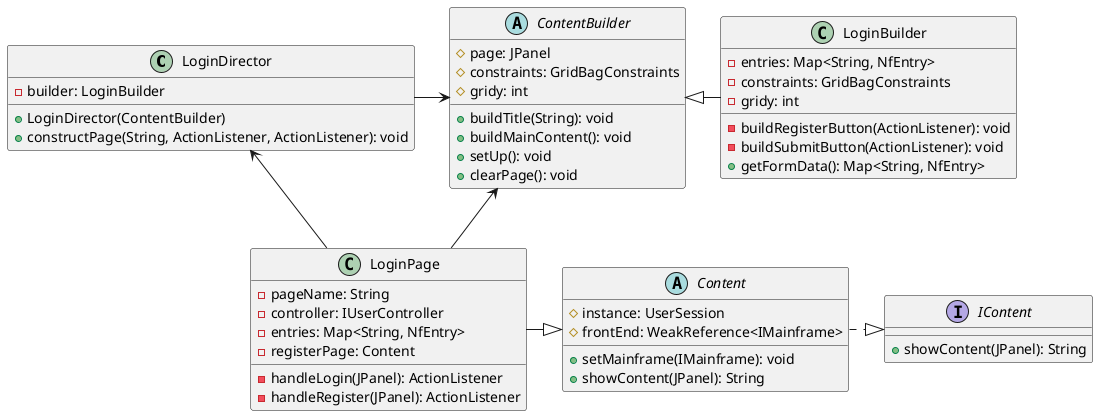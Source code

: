 @startuml
'https://plantuml.com/sequence-diagram
class LoginDirector {
    -builder: LoginBuilder

    +LoginDirector(ContentBuilder)
    +constructPage(String, ActionListener, ActionListener): void
}

abstract class ContentBuilder {
    #page: JPanel
    #constraints: GridBagConstraints
    #gridy: int

    +buildTitle(String): void
    +buildMainContent(): void
    +setUp(): void
    +clearPage(): void
}

class LoginBuilder {
    -entries: Map<String, NfEntry>
    -constraints: GridBagConstraints
    -gridy: int

    -buildRegisterButton(ActionListener): void
    -buildSubmitButton(ActionListener): void
    +getFormData(): Map<String, NfEntry>
}

class LoginPage {
    -pageName: String
    -controller: IUserController
    -entries: Map<String, NfEntry>
    -registerPage: Content

    -handleLogin(JPanel): ActionListener
    -handleRegister(JPanel): ActionListener
}

abstract class Content {
    #instance: UserSession
    #frontEnd: WeakReference<IMainframe>

    +setMainframe(IMainframe): void
    +showContent(JPanel): String
}

interface IContent {
  +showContent(JPanel): String
}

LoginDirector -right-> ContentBuilder
LoginBuilder -left-|> ContentBuilder
LoginPage -up-> LoginDirector
LoginPage -up-> ContentBuilder
Content <|-left-- LoginPage
IContent <|.left. Content

@enduml